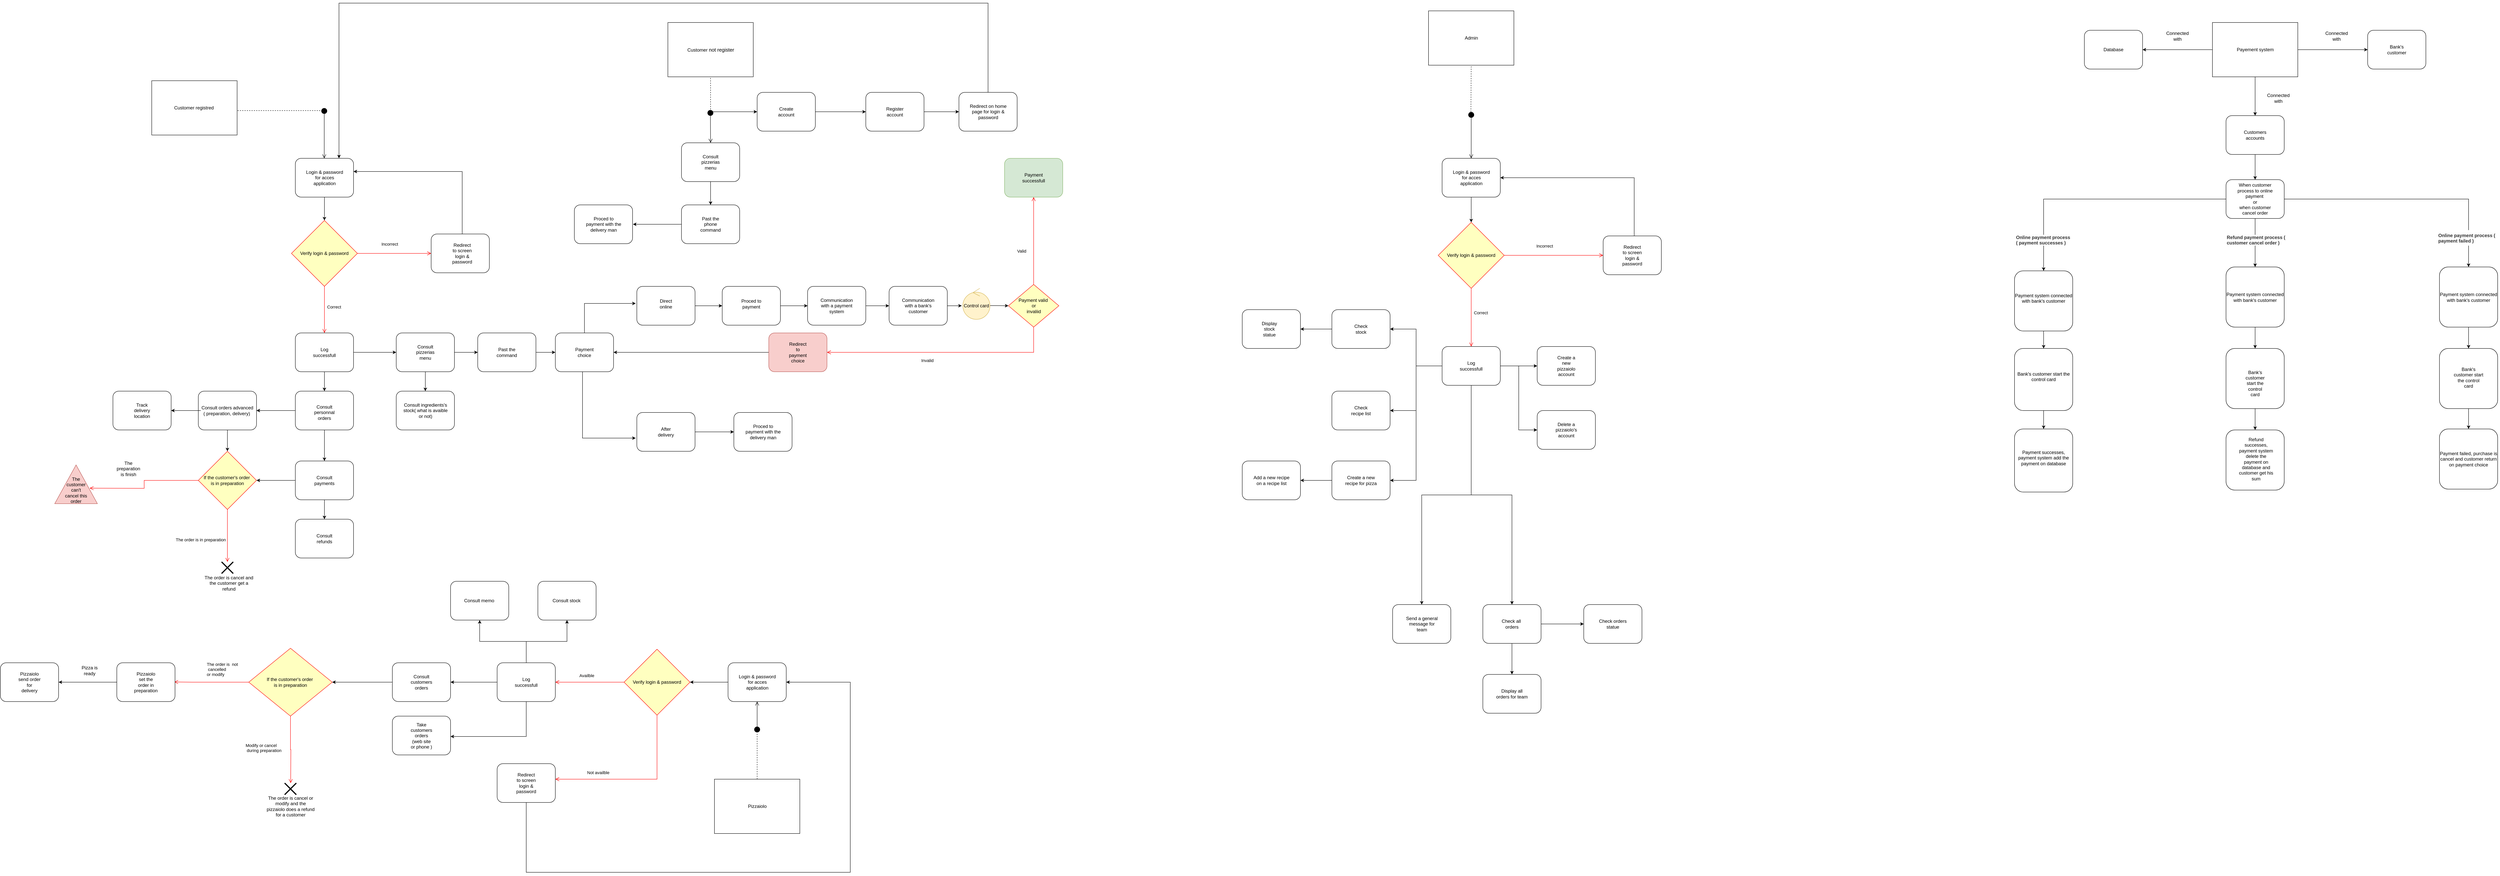 <mxfile version="20.7.2" type="device"><diagram id="XBBWTEfwRsUPZUvRARt7" name="Page-1"><mxGraphModel dx="4044" dy="1337" grid="1" gridSize="10" guides="1" tooltips="1" connect="1" arrows="1" fold="1" page="1" pageScale="1" pageWidth="827" pageHeight="1169" math="0" shadow="0"><root><mxCell id="0"/><mxCell id="1" parent="0"/><mxCell id="xZ6HBdelkNFHcc0NHqeC-1" value="Customer registred&amp;nbsp;" style="html=1;" parent="1" vertex="1"><mxGeometry x="-560" y="240" width="220" height="140" as="geometry"/></mxCell><mxCell id="xZ6HBdelkNFHcc0NHqeC-3" value="" style="html=1;verticalAlign=bottom;startArrow=circle;startFill=1;endArrow=open;startSize=6;endSize=8;rounded=0;" parent="1" edge="1"><mxGeometry width="80" relative="1" as="geometry"><mxPoint x="-115.5" y="310" as="sourcePoint"/><mxPoint x="-115.5" y="440" as="targetPoint"/></mxGeometry></mxCell><mxCell id="xZ6HBdelkNFHcc0NHqeC-4" value="" style="endArrow=none;dashed=1;html=1;rounded=0;exitX=1.005;exitY=0.55;exitDx=0;exitDy=0;exitPerimeter=0;" parent="1" source="xZ6HBdelkNFHcc0NHqeC-1" edge="1"><mxGeometry width="50" height="50" relative="1" as="geometry"><mxPoint x="390" y="820" as="sourcePoint"/><mxPoint x="-120" y="317" as="targetPoint"/></mxGeometry></mxCell><mxCell id="xZ6HBdelkNFHcc0NHqeC-10" style="edgeStyle=orthogonalEdgeStyle;rounded=0;orthogonalLoop=1;jettySize=auto;html=1;" parent="1" source="xZ6HBdelkNFHcc0NHqeC-5" edge="1"><mxGeometry relative="1" as="geometry"><mxPoint x="-115" y="600" as="targetPoint"/></mxGeometry></mxCell><mxCell id="xZ6HBdelkNFHcc0NHqeC-5" value="" style="rounded=1;whiteSpace=wrap;html=1;" parent="1" vertex="1"><mxGeometry x="-190" y="440" width="150" height="100" as="geometry"/></mxCell><mxCell id="xZ6HBdelkNFHcc0NHqeC-6" value="Login &amp;amp; password for acces application" style="text;html=1;strokeColor=none;fillColor=none;align=center;verticalAlign=middle;whiteSpace=wrap;rounded=0;" parent="1" vertex="1"><mxGeometry x="-167.5" y="475" width="105" height="30" as="geometry"/></mxCell><mxCell id="xZ6HBdelkNFHcc0NHqeC-13" value="Verify login &amp;amp; password" style="rhombus;whiteSpace=wrap;html=1;fillColor=#ffffc0;strokeColor=#ff0000;" parent="1" vertex="1"><mxGeometry x="-200" y="600" width="170" height="170" as="geometry"/></mxCell><mxCell id="xZ6HBdelkNFHcc0NHqeC-14" value="Incorrect" style="edgeStyle=orthogonalEdgeStyle;html=1;align=left;verticalAlign=bottom;endArrow=open;endSize=8;strokeColor=#ff0000;rounded=0;entryX=0;entryY=0.5;entryDx=0;entryDy=0;" parent="1" source="xZ6HBdelkNFHcc0NHqeC-13" target="xZ6HBdelkNFHcc0NHqeC-16" edge="1"><mxGeometry x="-0.368" y="15" relative="1" as="geometry"><mxPoint x="90" y="790" as="targetPoint"/><mxPoint as="offset"/></mxGeometry></mxCell><mxCell id="xZ6HBdelkNFHcc0NHqeC-15" value="Correct" style="edgeStyle=orthogonalEdgeStyle;html=1;align=left;verticalAlign=top;endArrow=open;endSize=8;strokeColor=#ff0000;rounded=0;entryX=0.5;entryY=0;entryDx=0;entryDy=0;" parent="1" source="xZ6HBdelkNFHcc0NHqeC-13" target="xZ6HBdelkNFHcc0NHqeC-17" edge="1"><mxGeometry x="-0.333" y="5" relative="1" as="geometry"><mxPoint x="-50" y="870" as="targetPoint"/><mxPoint as="offset"/></mxGeometry></mxCell><mxCell id="xZ6HBdelkNFHcc0NHqeC-18" style="edgeStyle=orthogonalEdgeStyle;rounded=0;orthogonalLoop=1;jettySize=auto;html=1;entryX=1;entryY=0.34;entryDx=0;entryDy=0;entryPerimeter=0;" parent="1" source="xZ6HBdelkNFHcc0NHqeC-16" target="xZ6HBdelkNFHcc0NHqeC-5" edge="1"><mxGeometry relative="1" as="geometry"><mxPoint x="235" y="470" as="targetPoint"/><Array as="points"><mxPoint x="240" y="474"/></Array></mxGeometry></mxCell><mxCell id="xZ6HBdelkNFHcc0NHqeC-16" value="" style="rounded=1;whiteSpace=wrap;html=1;" parent="1" vertex="1"><mxGeometry x="160" y="635" width="150" height="100" as="geometry"/></mxCell><mxCell id="xZ6HBdelkNFHcc0NHqeC-22" style="edgeStyle=orthogonalEdgeStyle;rounded=0;orthogonalLoop=1;jettySize=auto;html=1;entryX=0;entryY=0.5;entryDx=0;entryDy=0;" parent="1" source="xZ6HBdelkNFHcc0NHqeC-17" target="xZ6HBdelkNFHcc0NHqeC-21" edge="1"><mxGeometry relative="1" as="geometry"/></mxCell><mxCell id="xZ6HBdelkNFHcc0NHqeC-25" style="edgeStyle=orthogonalEdgeStyle;rounded=0;orthogonalLoop=1;jettySize=auto;html=1;entryX=0.5;entryY=0;entryDx=0;entryDy=0;" parent="1" source="xZ6HBdelkNFHcc0NHqeC-17" target="xZ6HBdelkNFHcc0NHqeC-24" edge="1"><mxGeometry relative="1" as="geometry"/></mxCell><mxCell id="xZ6HBdelkNFHcc0NHqeC-17" value="" style="rounded=1;whiteSpace=wrap;html=1;" parent="1" vertex="1"><mxGeometry x="-190" y="890" width="150" height="100" as="geometry"/></mxCell><mxCell id="xZ6HBdelkNFHcc0NHqeC-19" value="Redirect to screen login &amp;amp; password" style="text;html=1;strokeColor=none;fillColor=none;align=center;verticalAlign=middle;whiteSpace=wrap;rounded=0;" parent="1" vertex="1"><mxGeometry x="210" y="670" width="60" height="30" as="geometry"/></mxCell><mxCell id="xZ6HBdelkNFHcc0NHqeC-20" value="Log successfull" style="text;html=1;strokeColor=none;fillColor=none;align=center;verticalAlign=middle;whiteSpace=wrap;rounded=0;" parent="1" vertex="1"><mxGeometry x="-145" y="925" width="60" height="30" as="geometry"/></mxCell><mxCell id="xZ6HBdelkNFHcc0NHqeC-53" style="edgeStyle=orthogonalEdgeStyle;rounded=0;orthogonalLoop=1;jettySize=auto;html=1;entryX=0.5;entryY=0;entryDx=0;entryDy=0;" parent="1" source="xZ6HBdelkNFHcc0NHqeC-21" target="xZ6HBdelkNFHcc0NHqeC-50" edge="1"><mxGeometry relative="1" as="geometry"/></mxCell><mxCell id="xZ6HBdelkNFHcc0NHqeC-55" style="edgeStyle=orthogonalEdgeStyle;rounded=0;orthogonalLoop=1;jettySize=auto;html=1;entryX=0;entryY=0.5;entryDx=0;entryDy=0;" parent="1" source="xZ6HBdelkNFHcc0NHqeC-21" target="xZ6HBdelkNFHcc0NHqeC-54" edge="1"><mxGeometry relative="1" as="geometry"/></mxCell><mxCell id="xZ6HBdelkNFHcc0NHqeC-21" value="" style="rounded=1;whiteSpace=wrap;html=1;" parent="1" vertex="1"><mxGeometry x="70" y="890" width="150" height="100" as="geometry"/></mxCell><mxCell id="xZ6HBdelkNFHcc0NHqeC-23" value="Consult pizzerias menu" style="text;html=1;strokeColor=none;fillColor=none;align=center;verticalAlign=middle;whiteSpace=wrap;rounded=0;" parent="1" vertex="1"><mxGeometry x="115" y="925" width="60" height="30" as="geometry"/></mxCell><mxCell id="xZ6HBdelkNFHcc0NHqeC-28" style="edgeStyle=orthogonalEdgeStyle;rounded=0;orthogonalLoop=1;jettySize=auto;html=1;entryX=0.5;entryY=0;entryDx=0;entryDy=0;" parent="1" source="xZ6HBdelkNFHcc0NHqeC-24" target="xZ6HBdelkNFHcc0NHqeC-27" edge="1"><mxGeometry relative="1" as="geometry"/></mxCell><mxCell id="xZ6HBdelkNFHcc0NHqeC-31" style="edgeStyle=orthogonalEdgeStyle;rounded=0;orthogonalLoop=1;jettySize=auto;html=1;entryX=1;entryY=0.5;entryDx=0;entryDy=0;" parent="1" source="xZ6HBdelkNFHcc0NHqeC-24" target="xZ6HBdelkNFHcc0NHqeC-30" edge="1"><mxGeometry relative="1" as="geometry"/></mxCell><mxCell id="xZ6HBdelkNFHcc0NHqeC-24" value="" style="rounded=1;whiteSpace=wrap;html=1;" parent="1" vertex="1"><mxGeometry x="-190" y="1040" width="150" height="100" as="geometry"/></mxCell><mxCell id="xZ6HBdelkNFHcc0NHqeC-26" value="Consult personnal orders" style="text;html=1;strokeColor=none;fillColor=none;align=center;verticalAlign=middle;whiteSpace=wrap;rounded=0;" parent="1" vertex="1"><mxGeometry x="-145" y="1080" width="60" height="30" as="geometry"/></mxCell><mxCell id="xZ6HBdelkNFHcc0NHqeC-42" style="edgeStyle=orthogonalEdgeStyle;rounded=0;orthogonalLoop=1;jettySize=auto;html=1;" parent="1" source="xZ6HBdelkNFHcc0NHqeC-27" target="xZ6HBdelkNFHcc0NHqeC-33" edge="1"><mxGeometry relative="1" as="geometry"/></mxCell><mxCell id="xZ6HBdelkNFHcc0NHqeC-45" style="edgeStyle=orthogonalEdgeStyle;rounded=0;orthogonalLoop=1;jettySize=auto;html=1;entryX=0.5;entryY=0;entryDx=0;entryDy=0;" parent="1" source="xZ6HBdelkNFHcc0NHqeC-27" target="xZ6HBdelkNFHcc0NHqeC-44" edge="1"><mxGeometry relative="1" as="geometry"/></mxCell><mxCell id="xZ6HBdelkNFHcc0NHqeC-27" value="" style="rounded=1;whiteSpace=wrap;html=1;" parent="1" vertex="1"><mxGeometry x="-190" y="1220" width="150" height="100" as="geometry"/></mxCell><mxCell id="xZ6HBdelkNFHcc0NHqeC-29" value="Consult payments" style="text;html=1;strokeColor=none;fillColor=none;align=center;verticalAlign=middle;whiteSpace=wrap;rounded=0;" parent="1" vertex="1"><mxGeometry x="-145" y="1255" width="60" height="30" as="geometry"/></mxCell><mxCell id="xZ6HBdelkNFHcc0NHqeC-43" style="edgeStyle=orthogonalEdgeStyle;rounded=0;orthogonalLoop=1;jettySize=auto;html=1;entryX=0.5;entryY=0;entryDx=0;entryDy=0;" parent="1" source="xZ6HBdelkNFHcc0NHqeC-30" target="xZ6HBdelkNFHcc0NHqeC-33" edge="1"><mxGeometry relative="1" as="geometry"/></mxCell><mxCell id="xZ6HBdelkNFHcc0NHqeC-30" value="" style="rounded=1;whiteSpace=wrap;html=1;" parent="1" vertex="1"><mxGeometry x="-440" y="1040" width="150" height="100" as="geometry"/></mxCell><mxCell id="xZ6HBdelkNFHcc0NHqeC-49" style="edgeStyle=orthogonalEdgeStyle;rounded=0;orthogonalLoop=1;jettySize=auto;html=1;entryX=1;entryY=0.5;entryDx=0;entryDy=0;" parent="1" source="xZ6HBdelkNFHcc0NHqeC-32" target="xZ6HBdelkNFHcc0NHqeC-47" edge="1"><mxGeometry relative="1" as="geometry"/></mxCell><mxCell id="xZ6HBdelkNFHcc0NHqeC-32" value="Consult orders advanced&lt;br&gt;( preparation, delivery)&amp;nbsp;" style="text;html=1;strokeColor=none;fillColor=none;align=center;verticalAlign=middle;whiteSpace=wrap;rounded=0;" parent="1" vertex="1"><mxGeometry x="-433.75" y="1075" width="137.5" height="30" as="geometry"/></mxCell><mxCell id="xZ6HBdelkNFHcc0NHqeC-33" value="If the customer's order&amp;nbsp;&lt;br&gt;is in preparation" style="rhombus;whiteSpace=wrap;html=1;fillColor=#ffffc0;strokeColor=#ff0000;" parent="1" vertex="1"><mxGeometry x="-440" y="1195" width="150" height="150" as="geometry"/></mxCell><mxCell id="xZ6HBdelkNFHcc0NHqeC-34" value="" style="edgeStyle=orthogonalEdgeStyle;html=1;align=left;verticalAlign=bottom;endArrow=open;endSize=8;strokeColor=#ff0000;rounded=0;" parent="1" source="xZ6HBdelkNFHcc0NHqeC-33" edge="1"><mxGeometry x="-0.387" y="-34" relative="1" as="geometry"><mxPoint x="-720" y="1290" as="targetPoint"/><mxPoint as="offset"/></mxGeometry></mxCell><mxCell id="xZ6HBdelkNFHcc0NHqeC-35" value="The order is in preparation" style="edgeStyle=orthogonalEdgeStyle;html=1;align=left;verticalAlign=top;endArrow=open;endSize=8;strokeColor=#ff0000;rounded=0;" parent="1" source="xZ6HBdelkNFHcc0NHqeC-33" edge="1"><mxGeometry x="-0.037" y="-135" relative="1" as="geometry"><mxPoint x="-365" y="1480" as="targetPoint"/><mxPoint as="offset"/></mxGeometry></mxCell><mxCell id="xZ6HBdelkNFHcc0NHqeC-37" value="" style="shape=umlDestroy;whiteSpace=wrap;html=1;strokeWidth=3;" parent="1" vertex="1"><mxGeometry x="-380" y="1480" width="30" height="30" as="geometry"/></mxCell><mxCell id="xZ6HBdelkNFHcc0NHqeC-38" value="" style="triangle;whiteSpace=wrap;html=1;direction=north;fillColor=#f8cecc;strokeColor=#b85450;" parent="1" vertex="1"><mxGeometry x="-810" y="1230" width="110" height="100" as="geometry"/></mxCell><mxCell id="xZ6HBdelkNFHcc0NHqeC-39" value="The customer can't cancel this order" style="text;html=1;strokeColor=none;fillColor=none;align=center;verticalAlign=middle;whiteSpace=wrap;rounded=0;" parent="1" vertex="1"><mxGeometry x="-785" y="1280" width="60" height="30" as="geometry"/></mxCell><mxCell id="xZ6HBdelkNFHcc0NHqeC-40" value="The preparation is finish" style="text;html=1;strokeColor=none;fillColor=none;align=center;verticalAlign=middle;whiteSpace=wrap;rounded=0;" parent="1" vertex="1"><mxGeometry x="-650" y="1225" width="60" height="30" as="geometry"/></mxCell><mxCell id="xZ6HBdelkNFHcc0NHqeC-41" value="The order is cancel and the customer get a refund" style="text;html=1;strokeColor=none;fillColor=none;align=center;verticalAlign=middle;whiteSpace=wrap;rounded=0;" parent="1" vertex="1"><mxGeometry x="-426.25" y="1520" width="130" height="30" as="geometry"/></mxCell><mxCell id="xZ6HBdelkNFHcc0NHqeC-44" value="" style="rounded=1;whiteSpace=wrap;html=1;" parent="1" vertex="1"><mxGeometry x="-190" y="1370" width="150" height="100" as="geometry"/></mxCell><mxCell id="xZ6HBdelkNFHcc0NHqeC-46" value="Consult refunds" style="text;html=1;strokeColor=none;fillColor=none;align=center;verticalAlign=middle;whiteSpace=wrap;rounded=0;" parent="1" vertex="1"><mxGeometry x="-145" y="1405" width="60" height="30" as="geometry"/></mxCell><mxCell id="xZ6HBdelkNFHcc0NHqeC-47" value="" style="rounded=1;whiteSpace=wrap;html=1;" parent="1" vertex="1"><mxGeometry x="-660" y="1040" width="150" height="100" as="geometry"/></mxCell><mxCell id="xZ6HBdelkNFHcc0NHqeC-48" value="Track delivery location" style="text;html=1;strokeColor=none;fillColor=none;align=center;verticalAlign=middle;whiteSpace=wrap;rounded=0;" parent="1" vertex="1"><mxGeometry x="-615" y="1075" width="60" height="30" as="geometry"/></mxCell><mxCell id="xZ6HBdelkNFHcc0NHqeC-50" value="" style="rounded=1;whiteSpace=wrap;html=1;" parent="1" vertex="1"><mxGeometry x="70" y="1040" width="150" height="100" as="geometry"/></mxCell><mxCell id="xZ6HBdelkNFHcc0NHqeC-51" value="Consult ingredients's stock( what is avaible or not)" style="text;html=1;strokeColor=none;fillColor=none;align=center;verticalAlign=middle;whiteSpace=wrap;rounded=0;" parent="1" vertex="1"><mxGeometry x="82.5" y="1075" width="125" height="30" as="geometry"/></mxCell><mxCell id="xZ6HBdelkNFHcc0NHqeC-59" style="edgeStyle=orthogonalEdgeStyle;rounded=0;orthogonalLoop=1;jettySize=auto;html=1;entryX=0;entryY=0.5;entryDx=0;entryDy=0;" parent="1" source="xZ6HBdelkNFHcc0NHqeC-54" target="xZ6HBdelkNFHcc0NHqeC-57" edge="1"><mxGeometry relative="1" as="geometry"/></mxCell><mxCell id="xZ6HBdelkNFHcc0NHqeC-54" value="" style="rounded=1;whiteSpace=wrap;html=1;" parent="1" vertex="1"><mxGeometry x="280" y="890" width="150" height="100" as="geometry"/></mxCell><mxCell id="xZ6HBdelkNFHcc0NHqeC-56" value="Past the command" style="text;html=1;strokeColor=none;fillColor=none;align=center;verticalAlign=middle;whiteSpace=wrap;rounded=0;" parent="1" vertex="1"><mxGeometry x="325" y="925" width="60" height="30" as="geometry"/></mxCell><mxCell id="xZ6HBdelkNFHcc0NHqeC-64" style="edgeStyle=orthogonalEdgeStyle;rounded=0;orthogonalLoop=1;jettySize=auto;html=1;entryX=-0.02;entryY=0.44;entryDx=0;entryDy=0;entryPerimeter=0;" parent="1" source="xZ6HBdelkNFHcc0NHqeC-57" target="xZ6HBdelkNFHcc0NHqeC-61" edge="1"><mxGeometry relative="1" as="geometry"><Array as="points"><mxPoint x="555" y="814"/></Array></mxGeometry></mxCell><mxCell id="xZ6HBdelkNFHcc0NHqeC-65" style="edgeStyle=orthogonalEdgeStyle;rounded=0;orthogonalLoop=1;jettySize=auto;html=1;entryX=-0.02;entryY=0.66;entryDx=0;entryDy=0;entryPerimeter=0;" parent="1" source="xZ6HBdelkNFHcc0NHqeC-57" target="xZ6HBdelkNFHcc0NHqeC-60" edge="1"><mxGeometry relative="1" as="geometry"><Array as="points"><mxPoint x="550" y="1161"/></Array></mxGeometry></mxCell><mxCell id="xZ6HBdelkNFHcc0NHqeC-57" value="" style="rounded=1;whiteSpace=wrap;html=1;" parent="1" vertex="1"><mxGeometry x="480" y="890" width="150" height="100" as="geometry"/></mxCell><mxCell id="xZ6HBdelkNFHcc0NHqeC-58" value="Payment choice" style="text;html=1;strokeColor=none;fillColor=none;align=center;verticalAlign=middle;whiteSpace=wrap;rounded=0;" parent="1" vertex="1"><mxGeometry x="525" y="925" width="60" height="30" as="geometry"/></mxCell><mxCell id="xZ6HBdelkNFHcc0NHqeC-84" style="edgeStyle=orthogonalEdgeStyle;rounded=0;orthogonalLoop=1;jettySize=auto;html=1;" parent="1" source="xZ6HBdelkNFHcc0NHqeC-60" target="xZ6HBdelkNFHcc0NHqeC-83" edge="1"><mxGeometry relative="1" as="geometry"/></mxCell><mxCell id="xZ6HBdelkNFHcc0NHqeC-60" value="" style="rounded=1;whiteSpace=wrap;html=1;" parent="1" vertex="1"><mxGeometry x="690" y="1095" width="150" height="100" as="geometry"/></mxCell><mxCell id="xZ6HBdelkNFHcc0NHqeC-68" style="edgeStyle=orthogonalEdgeStyle;rounded=0;orthogonalLoop=1;jettySize=auto;html=1;entryX=0;entryY=0.5;entryDx=0;entryDy=0;" parent="1" source="xZ6HBdelkNFHcc0NHqeC-61" target="xZ6HBdelkNFHcc0NHqeC-66" edge="1"><mxGeometry relative="1" as="geometry"/></mxCell><mxCell id="xZ6HBdelkNFHcc0NHqeC-61" value="" style="rounded=1;whiteSpace=wrap;html=1;" parent="1" vertex="1"><mxGeometry x="690" y="770" width="150" height="100" as="geometry"/></mxCell><mxCell id="xZ6HBdelkNFHcc0NHqeC-62" value="After delivery" style="text;html=1;strokeColor=none;fillColor=none;align=center;verticalAlign=middle;whiteSpace=wrap;rounded=0;" parent="1" vertex="1"><mxGeometry x="735" y="1130" width="60" height="30" as="geometry"/></mxCell><mxCell id="xZ6HBdelkNFHcc0NHqeC-63" value="Direct online" style="text;html=1;strokeColor=none;fillColor=none;align=center;verticalAlign=middle;whiteSpace=wrap;rounded=0;" parent="1" vertex="1"><mxGeometry x="735" y="800" width="60" height="30" as="geometry"/></mxCell><mxCell id="xZ6HBdelkNFHcc0NHqeC-73" style="edgeStyle=orthogonalEdgeStyle;rounded=0;orthogonalLoop=1;jettySize=auto;html=1;entryX=0;entryY=0.5;entryDx=0;entryDy=0;" parent="1" source="xZ6HBdelkNFHcc0NHqeC-66" target="N6F7zlWn0v3wxpVfdp7l-48" edge="1"><mxGeometry relative="1" as="geometry"/></mxCell><mxCell id="xZ6HBdelkNFHcc0NHqeC-66" value="" style="rounded=1;whiteSpace=wrap;html=1;" parent="1" vertex="1"><mxGeometry x="910" y="770" width="150" height="100" as="geometry"/></mxCell><mxCell id="xZ6HBdelkNFHcc0NHqeC-67" value="Proced to payment" style="text;html=1;strokeColor=none;fillColor=none;align=center;verticalAlign=middle;whiteSpace=wrap;rounded=0;" parent="1" vertex="1"><mxGeometry x="955" y="800" width="60" height="30" as="geometry"/></mxCell><mxCell id="xZ6HBdelkNFHcc0NHqeC-77" style="edgeStyle=orthogonalEdgeStyle;rounded=0;orthogonalLoop=1;jettySize=auto;html=1;entryX=0;entryY=0.5;entryDx=0;entryDy=0;exitX=0.994;exitY=0.557;exitDx=0;exitDy=0;exitPerimeter=0;" parent="1" source="xZ6HBdelkNFHcc0NHqeC-72" target="xZ6HBdelkNFHcc0NHqeC-74" edge="1"><mxGeometry relative="1" as="geometry"/></mxCell><mxCell id="xZ6HBdelkNFHcc0NHqeC-72" value="Control card" style="ellipse;shape=umlControl;whiteSpace=wrap;html=1;fillColor=#fff2cc;strokeColor=#d6b656;" parent="1" vertex="1"><mxGeometry x="1530" y="775" width="70" height="80" as="geometry"/></mxCell><mxCell id="xZ6HBdelkNFHcc0NHqeC-74" value="Payment valid&amp;nbsp;&lt;br&gt;or&lt;br&gt;invaliid" style="rhombus;whiteSpace=wrap;html=1;fillColor=#ffffc0;strokeColor=#ff0000;" parent="1" vertex="1"><mxGeometry x="1647.5" y="765" width="130" height="110" as="geometry"/></mxCell><mxCell id="xZ6HBdelkNFHcc0NHqeC-75" value="Invalid" style="edgeStyle=orthogonalEdgeStyle;html=1;align=left;verticalAlign=bottom;endArrow=open;endSize=8;strokeColor=#ff0000;rounded=0;entryX=1;entryY=0.5;entryDx=0;entryDy=0;" parent="1" source="xZ6HBdelkNFHcc0NHqeC-74" target="xZ6HBdelkNFHcc0NHqeC-78" edge="1"><mxGeometry x="0.194" y="30" relative="1" as="geometry"><mxPoint x="1345" y="950" as="targetPoint"/><Array as="points"><mxPoint x="1713" y="940"/></Array><mxPoint as="offset"/></mxGeometry></mxCell><mxCell id="xZ6HBdelkNFHcc0NHqeC-76" value="Valid" style="edgeStyle=orthogonalEdgeStyle;html=1;align=left;verticalAlign=top;endArrow=open;endSize=8;strokeColor=#ff0000;rounded=0;entryX=0.5;entryY=1;entryDx=0;entryDy=0;exitX=0.5;exitY=0;exitDx=0;exitDy=0;" parent="1" source="xZ6HBdelkNFHcc0NHqeC-74" target="xZ6HBdelkNFHcc0NHqeC-81" edge="1"><mxGeometry x="-0.12" y="45" relative="1" as="geometry"><mxPoint x="1700" y="600" as="targetPoint"/><mxPoint as="offset"/><mxPoint x="1712.529" y="760.025" as="sourcePoint"/><Array as="points"/></mxGeometry></mxCell><mxCell id="xZ6HBdelkNFHcc0NHqeC-80" style="edgeStyle=orthogonalEdgeStyle;rounded=0;orthogonalLoop=1;jettySize=auto;html=1;entryX=1;entryY=0.5;entryDx=0;entryDy=0;" parent="1" source="xZ6HBdelkNFHcc0NHqeC-78" target="xZ6HBdelkNFHcc0NHqeC-57" edge="1"><mxGeometry relative="1" as="geometry"/></mxCell><mxCell id="xZ6HBdelkNFHcc0NHqeC-78" value="" style="rounded=1;whiteSpace=wrap;html=1;fillColor=#f8cecc;strokeColor=#b85450;" parent="1" vertex="1"><mxGeometry x="1030" y="890" width="150" height="100" as="geometry"/></mxCell><mxCell id="xZ6HBdelkNFHcc0NHqeC-79" value="Redirect to payment choice" style="text;html=1;strokeColor=none;fillColor=none;align=center;verticalAlign=middle;whiteSpace=wrap;rounded=0;" parent="1" vertex="1"><mxGeometry x="1075" y="925" width="60" height="30" as="geometry"/></mxCell><mxCell id="xZ6HBdelkNFHcc0NHqeC-81" value="" style="rounded=1;whiteSpace=wrap;html=1;fillColor=#d5e8d4;strokeColor=#82b366;" parent="1" vertex="1"><mxGeometry x="1637.5" y="440" width="150" height="100" as="geometry"/></mxCell><mxCell id="xZ6HBdelkNFHcc0NHqeC-82" value="Payment successfull" style="text;html=1;strokeColor=none;fillColor=none;align=center;verticalAlign=middle;whiteSpace=wrap;rounded=0;" parent="1" vertex="1"><mxGeometry x="1682" y="475" width="61" height="30" as="geometry"/></mxCell><mxCell id="xZ6HBdelkNFHcc0NHqeC-83" value="" style="rounded=1;whiteSpace=wrap;html=1;" parent="1" vertex="1"><mxGeometry x="940" y="1095" width="150" height="100" as="geometry"/></mxCell><mxCell id="xZ6HBdelkNFHcc0NHqeC-85" value="Proced to payment with the delivery man" style="text;html=1;strokeColor=none;fillColor=none;align=center;verticalAlign=middle;whiteSpace=wrap;rounded=0;" parent="1" vertex="1"><mxGeometry x="967.5" y="1130" width="95" height="30" as="geometry"/></mxCell><mxCell id="biLhlXSG3xrr6Qob8nm6-1" value="Customer&amp;nbsp;&lt;span style=&quot;font-family: inherit; text-align: left; background-color: rgb(255, 255, 255);&quot;&gt;&lt;font style=&quot;font-size: 13px;&quot;&gt;not register&lt;/font&gt;&lt;/span&gt;" style="html=1;" parent="1" vertex="1"><mxGeometry x="770" y="90" width="220" height="140" as="geometry"/></mxCell><mxCell id="biLhlXSG3xrr6Qob8nm6-2" value="" style="endArrow=none;dashed=1;html=1;rounded=0;fontSize=14;fontColor=#000000;entryX=0.5;entryY=1;entryDx=0;entryDy=0;" parent="1" target="biLhlXSG3xrr6Qob8nm6-1" edge="1"><mxGeometry width="50" height="50" relative="1" as="geometry"><mxPoint x="880" y="320" as="sourcePoint"/><mxPoint x="130" y="440" as="targetPoint"/></mxGeometry></mxCell><mxCell id="biLhlXSG3xrr6Qob8nm6-3" value="" style="html=1;verticalAlign=bottom;startArrow=circle;startFill=1;endArrow=open;startSize=6;endSize=8;rounded=0;" parent="1" edge="1"><mxGeometry width="80" relative="1" as="geometry"><mxPoint x="879.5" y="315" as="sourcePoint"/><mxPoint x="880" y="400" as="targetPoint"/></mxGeometry></mxCell><mxCell id="biLhlXSG3xrr6Qob8nm6-13" style="edgeStyle=orthogonalEdgeStyle;rounded=0;orthogonalLoop=1;jettySize=auto;html=1;fontSize=14;fontColor=#000000;" parent="1" source="biLhlXSG3xrr6Qob8nm6-4" edge="1"><mxGeometry relative="1" as="geometry"><mxPoint x="880" y="560" as="targetPoint"/></mxGeometry></mxCell><mxCell id="biLhlXSG3xrr6Qob8nm6-4" value="" style="rounded=1;whiteSpace=wrap;html=1;" parent="1" vertex="1"><mxGeometry x="805" y="400" width="150" height="100" as="geometry"/></mxCell><mxCell id="biLhlXSG3xrr6Qob8nm6-5" value="Consult pizzerias menu" style="text;html=1;strokeColor=none;fillColor=none;align=center;verticalAlign=middle;whiteSpace=wrap;rounded=0;" parent="1" vertex="1"><mxGeometry x="850" y="435" width="60" height="30" as="geometry"/></mxCell><mxCell id="biLhlXSG3xrr6Qob8nm6-7" value="" style="endArrow=classic;html=1;rounded=0;fontSize=14;fontColor=#000000;" parent="1" edge="1"><mxGeometry width="50" height="50" relative="1" as="geometry"><mxPoint x="880" y="320" as="sourcePoint"/><mxPoint x="1000" y="320" as="targetPoint"/></mxGeometry></mxCell><mxCell id="biLhlXSG3xrr6Qob8nm6-10" style="edgeStyle=orthogonalEdgeStyle;rounded=0;orthogonalLoop=1;jettySize=auto;html=1;fontSize=14;fontColor=#000000;" parent="1" source="biLhlXSG3xrr6Qob8nm6-8" edge="1"><mxGeometry relative="1" as="geometry"><mxPoint x="1280" y="320" as="targetPoint"/></mxGeometry></mxCell><mxCell id="biLhlXSG3xrr6Qob8nm6-8" value="" style="rounded=1;whiteSpace=wrap;html=1;" parent="1" vertex="1"><mxGeometry x="1000" y="270" width="150" height="100" as="geometry"/></mxCell><mxCell id="biLhlXSG3xrr6Qob8nm6-9" value="Create account" style="text;html=1;strokeColor=none;fillColor=none;align=center;verticalAlign=middle;whiteSpace=wrap;rounded=0;" parent="1" vertex="1"><mxGeometry x="1045" y="305" width="60" height="30" as="geometry"/></mxCell><mxCell id="biLhlXSG3xrr6Qob8nm6-20" style="edgeStyle=orthogonalEdgeStyle;rounded=0;orthogonalLoop=1;jettySize=auto;html=1;fontSize=14;fontColor=#000000;" parent="1" source="biLhlXSG3xrr6Qob8nm6-11" edge="1"><mxGeometry relative="1" as="geometry"><mxPoint x="1520" y="320" as="targetPoint"/></mxGeometry></mxCell><mxCell id="biLhlXSG3xrr6Qob8nm6-11" value="" style="rounded=1;whiteSpace=wrap;html=1;" parent="1" vertex="1"><mxGeometry x="1280" y="270" width="150" height="100" as="geometry"/></mxCell><mxCell id="biLhlXSG3xrr6Qob8nm6-12" value="Register account" style="text;html=1;strokeColor=none;fillColor=none;align=center;verticalAlign=middle;whiteSpace=wrap;rounded=0;" parent="1" vertex="1"><mxGeometry x="1325" y="305" width="60" height="30" as="geometry"/></mxCell><mxCell id="biLhlXSG3xrr6Qob8nm6-17" style="edgeStyle=orthogonalEdgeStyle;rounded=0;orthogonalLoop=1;jettySize=auto;html=1;fontSize=14;fontColor=#000000;" parent="1" source="biLhlXSG3xrr6Qob8nm6-14" edge="1"><mxGeometry relative="1" as="geometry"><mxPoint x="680" y="610" as="targetPoint"/></mxGeometry></mxCell><mxCell id="biLhlXSG3xrr6Qob8nm6-14" value="" style="rounded=1;whiteSpace=wrap;html=1;" parent="1" vertex="1"><mxGeometry x="805" y="560" width="150" height="100" as="geometry"/></mxCell><mxCell id="biLhlXSG3xrr6Qob8nm6-15" value="Past the phone command" style="text;html=1;strokeColor=none;fillColor=none;align=center;verticalAlign=middle;whiteSpace=wrap;rounded=0;" parent="1" vertex="1"><mxGeometry x="850" y="595" width="60" height="30" as="geometry"/></mxCell><mxCell id="biLhlXSG3xrr6Qob8nm6-18" value="" style="rounded=1;whiteSpace=wrap;html=1;" parent="1" vertex="1"><mxGeometry x="529" y="560" width="150" height="100" as="geometry"/></mxCell><mxCell id="biLhlXSG3xrr6Qob8nm6-19" value="Proced to payment with the delivery man" style="text;html=1;strokeColor=none;fillColor=none;align=center;verticalAlign=middle;whiteSpace=wrap;rounded=0;" parent="1" vertex="1"><mxGeometry x="556.5" y="595" width="95" height="30" as="geometry"/></mxCell><mxCell id="8m9CHvKCWLG6aiJ92iXl-1" style="edgeStyle=orthogonalEdgeStyle;rounded=0;orthogonalLoop=1;jettySize=auto;html=1;entryX=0.75;entryY=0;entryDx=0;entryDy=0;" parent="1" source="biLhlXSG3xrr6Qob8nm6-21" target="xZ6HBdelkNFHcc0NHqeC-5" edge="1"><mxGeometry relative="1" as="geometry"><Array as="points"><mxPoint x="1595" y="40"/><mxPoint x="-77" y="40"/></Array></mxGeometry></mxCell><mxCell id="biLhlXSG3xrr6Qob8nm6-21" value="" style="rounded=1;whiteSpace=wrap;html=1;" parent="1" vertex="1"><mxGeometry x="1520" y="270" width="150" height="100" as="geometry"/></mxCell><mxCell id="biLhlXSG3xrr6Qob8nm6-22" value="Redirect on home page for login &amp;amp; password" style="text;html=1;strokeColor=none;fillColor=none;align=center;verticalAlign=middle;whiteSpace=wrap;rounded=0;" parent="1" vertex="1"><mxGeometry x="1542.5" y="305" width="105" height="30" as="geometry"/></mxCell><mxCell id="biLhlXSG3xrr6Qob8nm6-24" value="Pizzaiolo" style="html=1;" parent="1" vertex="1"><mxGeometry x="890" y="2040" width="220" height="140" as="geometry"/></mxCell><mxCell id="biLhlXSG3xrr6Qob8nm6-25" value="" style="endArrow=none;dashed=1;html=1;rounded=0;fontSize=14;fontColor=#000000;exitX=0.5;exitY=0;exitDx=0;exitDy=0;" parent="1" source="biLhlXSG3xrr6Qob8nm6-24" edge="1"><mxGeometry width="50" height="50" relative="1" as="geometry"><mxPoint x="350" y="1490" as="sourcePoint"/><mxPoint x="1000" y="1920" as="targetPoint"/></mxGeometry></mxCell><mxCell id="biLhlXSG3xrr6Qob8nm6-26" value="" style="html=1;verticalAlign=bottom;startArrow=circle;startFill=1;endArrow=open;startSize=6;endSize=8;rounded=0;" parent="1" edge="1"><mxGeometry width="80" relative="1" as="geometry"><mxPoint x="1000" y="1920" as="sourcePoint"/><mxPoint x="1000" y="1840" as="targetPoint"/></mxGeometry></mxCell><mxCell id="biLhlXSG3xrr6Qob8nm6-30" style="edgeStyle=orthogonalEdgeStyle;rounded=0;orthogonalLoop=1;jettySize=auto;html=1;entryX=1;entryY=0.5;entryDx=0;entryDy=0;fontSize=14;fontColor=#000000;" parent="1" source="biLhlXSG3xrr6Qob8nm6-27" target="biLhlXSG3xrr6Qob8nm6-29" edge="1"><mxGeometry relative="1" as="geometry"/></mxCell><mxCell id="biLhlXSG3xrr6Qob8nm6-27" value="" style="rounded=1;whiteSpace=wrap;html=1;" parent="1" vertex="1"><mxGeometry x="925" y="1740" width="150" height="100" as="geometry"/></mxCell><mxCell id="biLhlXSG3xrr6Qob8nm6-28" value="Login &amp;amp; password for acces application" style="text;html=1;strokeColor=none;fillColor=none;align=center;verticalAlign=middle;whiteSpace=wrap;rounded=0;" parent="1" vertex="1"><mxGeometry x="947.5" y="1775" width="105" height="30" as="geometry"/></mxCell><mxCell id="biLhlXSG3xrr6Qob8nm6-29" value="Verify login &amp;amp; password" style="rhombus;whiteSpace=wrap;html=1;fillColor=#ffffc0;strokeColor=#ff0000;" parent="1" vertex="1"><mxGeometry x="657" y="1705" width="170" height="170" as="geometry"/></mxCell><mxCell id="biLhlXSG3xrr6Qob8nm6-31" value="Availble" style="edgeStyle=orthogonalEdgeStyle;html=1;align=left;verticalAlign=top;endArrow=open;endSize=8;strokeColor=#ff0000;rounded=0;exitX=0;exitY=0.5;exitDx=0;exitDy=0;" parent="1" source="biLhlXSG3xrr6Qob8nm6-29" edge="1"><mxGeometry x="0.322" y="-30" relative="1" as="geometry"><mxPoint x="480" y="1790" as="targetPoint"/><mxPoint as="offset"/><mxPoint x="554.5" y="1790" as="sourcePoint"/></mxGeometry></mxCell><mxCell id="biLhlXSG3xrr6Qob8nm6-32" value="Not availble" style="edgeStyle=orthogonalEdgeStyle;html=1;align=left;verticalAlign=top;endArrow=open;endSize=8;strokeColor=#ff0000;rounded=0;exitX=0.5;exitY=1;exitDx=0;exitDy=0;" parent="1" source="biLhlXSG3xrr6Qob8nm6-29" edge="1"><mxGeometry x="0.625" y="-30" relative="1" as="geometry"><mxPoint x="480" y="2040" as="targetPoint"/><mxPoint as="offset"/><mxPoint x="735" y="1940" as="sourcePoint"/><Array as="points"><mxPoint x="742" y="2040"/></Array></mxGeometry></mxCell><mxCell id="biLhlXSG3xrr6Qob8nm6-37" style="edgeStyle=orthogonalEdgeStyle;rounded=0;orthogonalLoop=1;jettySize=auto;html=1;entryX=1;entryY=0.5;entryDx=0;entryDy=0;fontSize=14;fontColor=#000000;" parent="1" source="biLhlXSG3xrr6Qob8nm6-33" target="biLhlXSG3xrr6Qob8nm6-27" edge="1"><mxGeometry relative="1" as="geometry"><Array as="points"><mxPoint x="405" y="2280"/><mxPoint x="1240" y="2280"/><mxPoint x="1240" y="1790"/></Array></mxGeometry></mxCell><mxCell id="biLhlXSG3xrr6Qob8nm6-33" value="" style="rounded=1;whiteSpace=wrap;html=1;" parent="1" vertex="1"><mxGeometry x="330" y="2000" width="150" height="100" as="geometry"/></mxCell><mxCell id="biLhlXSG3xrr6Qob8nm6-34" value="Redirect to screen login &amp;amp; password" style="text;html=1;strokeColor=none;fillColor=none;align=center;verticalAlign=middle;whiteSpace=wrap;rounded=0;" parent="1" vertex="1"><mxGeometry x="375" y="2035" width="60" height="30" as="geometry"/></mxCell><mxCell id="biLhlXSG3xrr6Qob8nm6-39" style="edgeStyle=orthogonalEdgeStyle;rounded=0;orthogonalLoop=1;jettySize=auto;html=1;entryX=1;entryY=0.5;entryDx=0;entryDy=0;fontSize=14;fontColor=#000000;" parent="1" source="biLhlXSG3xrr6Qob8nm6-35" target="biLhlXSG3xrr6Qob8nm6-38" edge="1"><mxGeometry relative="1" as="geometry"/></mxCell><mxCell id="biLhlXSG3xrr6Qob8nm6-42" style="edgeStyle=orthogonalEdgeStyle;rounded=0;orthogonalLoop=1;jettySize=auto;html=1;fontSize=14;fontColor=#000000;" parent="1" source="biLhlXSG3xrr6Qob8nm6-35" target="biLhlXSG3xrr6Qob8nm6-41" edge="1"><mxGeometry relative="1" as="geometry"/></mxCell><mxCell id="biLhlXSG3xrr6Qob8nm6-55" style="edgeStyle=orthogonalEdgeStyle;rounded=0;orthogonalLoop=1;jettySize=auto;html=1;fontSize=14;fontColor=#000000;exitX=0.5;exitY=1;exitDx=0;exitDy=0;" parent="1" source="biLhlXSG3xrr6Qob8nm6-35" edge="1"><mxGeometry relative="1" as="geometry"><mxPoint x="210" y="1930" as="targetPoint"/><Array as="points"><mxPoint x="405" y="1930"/></Array></mxGeometry></mxCell><mxCell id="8m9CHvKCWLG6aiJ92iXl-4" style="edgeStyle=orthogonalEdgeStyle;rounded=0;orthogonalLoop=1;jettySize=auto;html=1;entryX=0.5;entryY=1;entryDx=0;entryDy=0;" parent="1" source="biLhlXSG3xrr6Qob8nm6-35" target="8m9CHvKCWLG6aiJ92iXl-2" edge="1"><mxGeometry relative="1" as="geometry"/></mxCell><mxCell id="biLhlXSG3xrr6Qob8nm6-35" value="" style="rounded=1;whiteSpace=wrap;html=1;" parent="1" vertex="1"><mxGeometry x="330" y="1740" width="150" height="100" as="geometry"/></mxCell><mxCell id="biLhlXSG3xrr6Qob8nm6-36" value="Log successfull" style="text;html=1;strokeColor=none;fillColor=none;align=center;verticalAlign=middle;whiteSpace=wrap;rounded=0;" parent="1" vertex="1"><mxGeometry x="375" y="1775" width="60" height="30" as="geometry"/></mxCell><mxCell id="biLhlXSG3xrr6Qob8nm6-45" style="edgeStyle=orthogonalEdgeStyle;rounded=0;orthogonalLoop=1;jettySize=auto;html=1;entryX=1;entryY=0.5;entryDx=0;entryDy=0;fontSize=14;fontColor=#000000;" parent="1" source="biLhlXSG3xrr6Qob8nm6-38" target="biLhlXSG3xrr6Qob8nm6-44" edge="1"><mxGeometry relative="1" as="geometry"/></mxCell><mxCell id="biLhlXSG3xrr6Qob8nm6-38" value="" style="rounded=1;whiteSpace=wrap;html=1;" parent="1" vertex="1"><mxGeometry x="60" y="1740" width="150" height="100" as="geometry"/></mxCell><mxCell id="biLhlXSG3xrr6Qob8nm6-40" value="Consult customers orders" style="text;html=1;strokeColor=none;fillColor=none;align=center;verticalAlign=middle;whiteSpace=wrap;rounded=0;" parent="1" vertex="1"><mxGeometry x="105" y="1775" width="60" height="30" as="geometry"/></mxCell><mxCell id="biLhlXSG3xrr6Qob8nm6-41" value="" style="rounded=1;whiteSpace=wrap;html=1;" parent="1" vertex="1"><mxGeometry x="210" y="1530" width="150" height="100" as="geometry"/></mxCell><mxCell id="biLhlXSG3xrr6Qob8nm6-43" value="Consult memo&amp;nbsp;" style="text;html=1;strokeColor=none;fillColor=none;align=center;verticalAlign=middle;whiteSpace=wrap;rounded=0;" parent="1" vertex="1"><mxGeometry x="242.5" y="1565" width="85" height="30" as="geometry"/></mxCell><mxCell id="biLhlXSG3xrr6Qob8nm6-44" value="If the customer's order&amp;nbsp;&lt;br&gt;is in preparation" style="rhombus;whiteSpace=wrap;html=1;fillColor=#ffffc0;strokeColor=#ff0000;" parent="1" vertex="1"><mxGeometry x="-310" y="1702.5" width="215" height="175" as="geometry"/></mxCell><mxCell id="biLhlXSG3xrr6Qob8nm6-47" value="The order is&amp;nbsp; not&lt;br&gt;&amp;nbsp;cancelled&amp;nbsp;&lt;br&gt;or modify" style="edgeStyle=orthogonalEdgeStyle;html=1;align=left;verticalAlign=top;endArrow=open;endSize=8;strokeColor=#ff0000;rounded=0;exitX=0.5;exitY=1;exitDx=0;exitDy=0;" parent="1" source="biLhlXSG3xrr6Qob8nm6-44" edge="1"><mxGeometry x="-1" y="-263" relative="1" as="geometry"><mxPoint x="-202" y="2050" as="targetPoint"/><mxPoint x="45" y="-147" as="offset"/><mxPoint x="-200" y="1900" as="sourcePoint"/></mxGeometry></mxCell><mxCell id="biLhlXSG3xrr6Qob8nm6-49" value="Modify or cancel&lt;br&gt;&amp;nbsp;during preparation" style="edgeStyle=orthogonalEdgeStyle;html=1;align=left;verticalAlign=top;endArrow=open;endSize=8;strokeColor=#ff0000;rounded=0;exitX=0;exitY=0.5;exitDx=0;exitDy=0;" parent="1" source="biLhlXSG3xrr6Qob8nm6-44" edge="1"><mxGeometry x="-0.896" y="150" relative="1" as="geometry"><mxPoint x="-502" y="1789.5" as="targetPoint"/><mxPoint as="offset"/><mxPoint x="-325" y="1789.5" as="sourcePoint"/><Array as="points"><mxPoint x="-455" y="1790"/></Array></mxGeometry></mxCell><mxCell id="biLhlXSG3xrr6Qob8nm6-50" value="" style="shape=umlDestroy;whiteSpace=wrap;html=1;strokeWidth=3;" parent="1" vertex="1"><mxGeometry x="-217.5" y="2050" width="30" height="30" as="geometry"/></mxCell><mxCell id="biLhlXSG3xrr6Qob8nm6-51" value="The order is cancel or modify and the pizzaiolo does a refund for a customer" style="text;html=1;strokeColor=none;fillColor=none;align=center;verticalAlign=middle;whiteSpace=wrap;rounded=0;" parent="1" vertex="1"><mxGeometry x="-267.5" y="2095" width="130" height="30" as="geometry"/></mxCell><mxCell id="biLhlXSG3xrr6Qob8nm6-60" style="edgeStyle=orthogonalEdgeStyle;rounded=0;orthogonalLoop=1;jettySize=auto;html=1;entryX=1;entryY=0.5;entryDx=0;entryDy=0;fontSize=14;fontColor=#000000;" parent="1" source="biLhlXSG3xrr6Qob8nm6-52" target="biLhlXSG3xrr6Qob8nm6-59" edge="1"><mxGeometry relative="1" as="geometry"/></mxCell><mxCell id="biLhlXSG3xrr6Qob8nm6-52" value="" style="rounded=1;whiteSpace=wrap;html=1;" parent="1" vertex="1"><mxGeometry x="-650" y="1740" width="150" height="100" as="geometry"/></mxCell><mxCell id="biLhlXSG3xrr6Qob8nm6-53" value="Pizzaiolo set the order in preparation" style="text;html=1;strokeColor=none;fillColor=none;align=center;verticalAlign=middle;whiteSpace=wrap;rounded=0;" parent="1" vertex="1"><mxGeometry x="-605" y="1775" width="60" height="30" as="geometry"/></mxCell><mxCell id="biLhlXSG3xrr6Qob8nm6-56" value="" style="rounded=1;whiteSpace=wrap;html=1;" parent="1" vertex="1"><mxGeometry x="60" y="1877.5" width="150" height="100" as="geometry"/></mxCell><mxCell id="biLhlXSG3xrr6Qob8nm6-57" value="Take customers orders (web site or phone )" style="text;html=1;strokeColor=none;fillColor=none;align=center;verticalAlign=middle;whiteSpace=wrap;rounded=0;" parent="1" vertex="1"><mxGeometry x="105" y="1912.5" width="60" height="30" as="geometry"/></mxCell><mxCell id="biLhlXSG3xrr6Qob8nm6-59" value="" style="rounded=1;whiteSpace=wrap;html=1;" parent="1" vertex="1"><mxGeometry x="-950" y="1740" width="150" height="100" as="geometry"/></mxCell><mxCell id="biLhlXSG3xrr6Qob8nm6-63" value="Pizzaiolo send order for delivery" style="text;html=1;strokeColor=none;fillColor=none;align=center;verticalAlign=middle;whiteSpace=wrap;rounded=0;" parent="1" vertex="1"><mxGeometry x="-905" y="1775" width="60" height="30" as="geometry"/></mxCell><mxCell id="8m9CHvKCWLG6aiJ92iXl-2" value="" style="rounded=1;whiteSpace=wrap;html=1;" parent="1" vertex="1"><mxGeometry x="435" y="1530" width="150" height="100" as="geometry"/></mxCell><mxCell id="8m9CHvKCWLG6aiJ92iXl-3" value="Consult stock&amp;nbsp;" style="text;html=1;strokeColor=none;fillColor=none;align=center;verticalAlign=middle;whiteSpace=wrap;rounded=0;" parent="1" vertex="1"><mxGeometry x="467.5" y="1565" width="85" height="30" as="geometry"/></mxCell><mxCell id="8m9CHvKCWLG6aiJ92iXl-5" value="Pizza is ready" style="text;html=1;strokeColor=none;fillColor=none;align=center;verticalAlign=middle;whiteSpace=wrap;rounded=0;" parent="1" vertex="1"><mxGeometry x="-750" y="1745" width="60" height="30" as="geometry"/></mxCell><mxCell id="N6F7zlWn0v3wxpVfdp7l-1" value="Admin&lt;br&gt;" style="html=1;" parent="1" vertex="1"><mxGeometry x="2730" y="60" width="220" height="140" as="geometry"/></mxCell><mxCell id="N6F7zlWn0v3wxpVfdp7l-2" value="" style="endArrow=none;dashed=1;html=1;rounded=0;fontSize=14;fontColor=#000000;entryX=0.5;entryY=1;entryDx=0;entryDy=0;" parent="1" target="N6F7zlWn0v3wxpVfdp7l-1" edge="1"><mxGeometry width="50" height="50" relative="1" as="geometry"><mxPoint x="2839.23" y="320.0" as="sourcePoint"/><mxPoint x="2839.23" y="230" as="targetPoint"/></mxGeometry></mxCell><mxCell id="N6F7zlWn0v3wxpVfdp7l-3" value="" style="html=1;verticalAlign=bottom;startArrow=circle;startFill=1;endArrow=open;startSize=6;endSize=8;rounded=0;entryX=0.5;entryY=0;entryDx=0;entryDy=0;" parent="1" target="N6F7zlWn0v3wxpVfdp7l-5" edge="1"><mxGeometry width="80" relative="1" as="geometry"><mxPoint x="2840.0" y="320.0" as="sourcePoint"/><mxPoint x="2839.73" y="420" as="targetPoint"/></mxGeometry></mxCell><mxCell id="N6F7zlWn0v3wxpVfdp7l-4" style="edgeStyle=orthogonalEdgeStyle;rounded=0;orthogonalLoop=1;jettySize=auto;html=1;entryX=0.5;entryY=0;entryDx=0;entryDy=0;" parent="1" source="N6F7zlWn0v3wxpVfdp7l-5" target="N6F7zlWn0v3wxpVfdp7l-7" edge="1"><mxGeometry relative="1" as="geometry"/></mxCell><mxCell id="N6F7zlWn0v3wxpVfdp7l-5" value="" style="rounded=1;whiteSpace=wrap;html=1;" parent="1" vertex="1"><mxGeometry x="2765" y="440" width="150" height="100" as="geometry"/></mxCell><mxCell id="N6F7zlWn0v3wxpVfdp7l-6" value="Login &amp;amp; password for acces application" style="text;html=1;strokeColor=none;fillColor=none;align=center;verticalAlign=middle;whiteSpace=wrap;rounded=0;" parent="1" vertex="1"><mxGeometry x="2787.5" y="475" width="105" height="30" as="geometry"/></mxCell><mxCell id="N6F7zlWn0v3wxpVfdp7l-7" value="Verify login &amp;amp; password" style="rhombus;whiteSpace=wrap;html=1;fillColor=#ffffc0;strokeColor=#ff0000;" parent="1" vertex="1"><mxGeometry x="2755" y="605" width="170" height="170" as="geometry"/></mxCell><mxCell id="N6F7zlWn0v3wxpVfdp7l-8" value="Correct" style="edgeStyle=orthogonalEdgeStyle;html=1;align=left;verticalAlign=top;endArrow=open;endSize=8;strokeColor=#ff0000;rounded=0;entryX=0.5;entryY=0;entryDx=0;entryDy=0;exitX=0.5;exitY=1;exitDx=0;exitDy=0;" parent="1" source="N6F7zlWn0v3wxpVfdp7l-7" target="N6F7zlWn0v3wxpVfdp7l-20" edge="1"><mxGeometry x="-0.333" y="5" relative="1" as="geometry"><mxPoint x="2839.23" y="910" as="targetPoint"/><mxPoint as="offset"/><mxPoint x="2839.23" y="790" as="sourcePoint"/></mxGeometry></mxCell><mxCell id="N6F7zlWn0v3wxpVfdp7l-9" value="Incorrect" style="edgeStyle=orthogonalEdgeStyle;html=1;align=left;verticalAlign=bottom;endArrow=open;endSize=8;strokeColor=#ff0000;rounded=0;entryX=0;entryY=0.5;entryDx=0;entryDy=0;exitX=1;exitY=0.5;exitDx=0;exitDy=0;" parent="1" source="N6F7zlWn0v3wxpVfdp7l-7" target="N6F7zlWn0v3wxpVfdp7l-11" edge="1"><mxGeometry x="-0.368" y="15" relative="1" as="geometry"><mxPoint x="3140" y="689.23" as="targetPoint"/><mxPoint as="offset"/><mxPoint x="2950" y="689.23" as="sourcePoint"/></mxGeometry></mxCell><mxCell id="N6F7zlWn0v3wxpVfdp7l-10" style="edgeStyle=orthogonalEdgeStyle;rounded=0;orthogonalLoop=1;jettySize=auto;html=1;entryX=1;entryY=0.5;entryDx=0;entryDy=0;" parent="1" source="N6F7zlWn0v3wxpVfdp7l-11" target="N6F7zlWn0v3wxpVfdp7l-5" edge="1"><mxGeometry relative="1" as="geometry"><Array as="points"><mxPoint x="3260" y="490"/></Array></mxGeometry></mxCell><mxCell id="N6F7zlWn0v3wxpVfdp7l-11" value="" style="rounded=1;whiteSpace=wrap;html=1;" parent="1" vertex="1"><mxGeometry x="3180" y="640" width="150" height="100" as="geometry"/></mxCell><mxCell id="N6F7zlWn0v3wxpVfdp7l-12" value="Redirect to screen login &amp;amp; password" style="text;html=1;strokeColor=none;fillColor=none;align=center;verticalAlign=middle;whiteSpace=wrap;rounded=0;" parent="1" vertex="1"><mxGeometry x="3225" y="675" width="60" height="30" as="geometry"/></mxCell><mxCell id="N6F7zlWn0v3wxpVfdp7l-13" style="edgeStyle=orthogonalEdgeStyle;rounded=0;orthogonalLoop=1;jettySize=auto;html=1;entryX=0;entryY=0.5;entryDx=0;entryDy=0;" parent="1" source="N6F7zlWn0v3wxpVfdp7l-20" target="N6F7zlWn0v3wxpVfdp7l-22" edge="1"><mxGeometry relative="1" as="geometry"/></mxCell><mxCell id="N6F7zlWn0v3wxpVfdp7l-14" style="edgeStyle=orthogonalEdgeStyle;rounded=0;orthogonalLoop=1;jettySize=auto;html=1;entryX=1;entryY=0.5;entryDx=0;entryDy=0;" parent="1" source="N6F7zlWn0v3wxpVfdp7l-20" target="N6F7zlWn0v3wxpVfdp7l-25" edge="1"><mxGeometry relative="1" as="geometry"/></mxCell><mxCell id="N6F7zlWn0v3wxpVfdp7l-15" style="edgeStyle=orthogonalEdgeStyle;rounded=0;orthogonalLoop=1;jettySize=auto;html=1;entryX=1;entryY=0.5;entryDx=0;entryDy=0;" parent="1" source="N6F7zlWn0v3wxpVfdp7l-20" target="N6F7zlWn0v3wxpVfdp7l-27" edge="1"><mxGeometry relative="1" as="geometry"/></mxCell><mxCell id="N6F7zlWn0v3wxpVfdp7l-16" style="edgeStyle=orthogonalEdgeStyle;rounded=0;orthogonalLoop=1;jettySize=auto;html=1;entryX=1;entryY=0.5;entryDx=0;entryDy=0;" parent="1" source="N6F7zlWn0v3wxpVfdp7l-20" target="N6F7zlWn0v3wxpVfdp7l-30" edge="1"><mxGeometry relative="1" as="geometry"/></mxCell><mxCell id="N6F7zlWn0v3wxpVfdp7l-17" style="edgeStyle=orthogonalEdgeStyle;rounded=0;orthogonalLoop=1;jettySize=auto;html=1;entryX=0;entryY=0.5;entryDx=0;entryDy=0;" parent="1" source="N6F7zlWn0v3wxpVfdp7l-20" target="N6F7zlWn0v3wxpVfdp7l-34" edge="1"><mxGeometry relative="1" as="geometry"/></mxCell><mxCell id="N6F7zlWn0v3wxpVfdp7l-18" style="edgeStyle=orthogonalEdgeStyle;rounded=0;orthogonalLoop=1;jettySize=auto;html=1;entryX=0.5;entryY=0;entryDx=0;entryDy=0;" parent="1" source="N6F7zlWn0v3wxpVfdp7l-20" target="N6F7zlWn0v3wxpVfdp7l-36" edge="1"><mxGeometry relative="1" as="geometry"><mxPoint x="2850" y="1410" as="targetPoint"/></mxGeometry></mxCell><mxCell id="N6F7zlWn0v3wxpVfdp7l-19" style="edgeStyle=orthogonalEdgeStyle;rounded=0;orthogonalLoop=1;jettySize=auto;html=1;entryX=0.5;entryY=0;entryDx=0;entryDy=0;" parent="1" source="N6F7zlWn0v3wxpVfdp7l-20" target="N6F7zlWn0v3wxpVfdp7l-42" edge="1"><mxGeometry relative="1" as="geometry"/></mxCell><mxCell id="N6F7zlWn0v3wxpVfdp7l-20" value="" style="rounded=1;whiteSpace=wrap;html=1;" parent="1" vertex="1"><mxGeometry x="2765" y="925" width="150" height="100" as="geometry"/></mxCell><mxCell id="N6F7zlWn0v3wxpVfdp7l-21" value="Log successfull" style="text;html=1;strokeColor=none;fillColor=none;align=center;verticalAlign=middle;whiteSpace=wrap;rounded=0;" parent="1" vertex="1"><mxGeometry x="2810" y="960" width="60" height="30" as="geometry"/></mxCell><mxCell id="N6F7zlWn0v3wxpVfdp7l-22" value="" style="rounded=1;whiteSpace=wrap;html=1;" parent="1" vertex="1"><mxGeometry x="3010" y="925" width="150" height="100" as="geometry"/></mxCell><mxCell id="N6F7zlWn0v3wxpVfdp7l-23" value="Create a new pizzaiolo account" style="text;html=1;strokeColor=none;fillColor=none;align=center;verticalAlign=middle;whiteSpace=wrap;rounded=0;" parent="1" vertex="1"><mxGeometry x="3055" y="960" width="60" height="30" as="geometry"/></mxCell><mxCell id="N6F7zlWn0v3wxpVfdp7l-24" style="edgeStyle=orthogonalEdgeStyle;rounded=0;orthogonalLoop=1;jettySize=auto;html=1;entryX=1;entryY=0.5;entryDx=0;entryDy=0;" parent="1" source="N6F7zlWn0v3wxpVfdp7l-25" target="N6F7zlWn0v3wxpVfdp7l-38" edge="1"><mxGeometry relative="1" as="geometry"/></mxCell><mxCell id="N6F7zlWn0v3wxpVfdp7l-25" value="" style="rounded=1;whiteSpace=wrap;html=1;" parent="1" vertex="1"><mxGeometry x="2481" y="830" width="150" height="100" as="geometry"/></mxCell><mxCell id="N6F7zlWn0v3wxpVfdp7l-26" value="Check stock" style="text;html=1;strokeColor=none;fillColor=none;align=center;verticalAlign=middle;whiteSpace=wrap;rounded=0;" parent="1" vertex="1"><mxGeometry x="2526" y="865" width="60" height="30" as="geometry"/></mxCell><mxCell id="N6F7zlWn0v3wxpVfdp7l-27" value="" style="rounded=1;whiteSpace=wrap;html=1;" parent="1" vertex="1"><mxGeometry x="2481" y="1040" width="150" height="100" as="geometry"/></mxCell><mxCell id="N6F7zlWn0v3wxpVfdp7l-28" value="Check recipe list" style="text;html=1;strokeColor=none;fillColor=none;align=center;verticalAlign=middle;whiteSpace=wrap;rounded=0;" parent="1" vertex="1"><mxGeometry x="2526" y="1075" width="60" height="30" as="geometry"/></mxCell><mxCell id="N6F7zlWn0v3wxpVfdp7l-29" style="edgeStyle=orthogonalEdgeStyle;rounded=0;orthogonalLoop=1;jettySize=auto;html=1;entryX=1;entryY=0.5;entryDx=0;entryDy=0;" parent="1" source="N6F7zlWn0v3wxpVfdp7l-30" target="N6F7zlWn0v3wxpVfdp7l-32" edge="1"><mxGeometry relative="1" as="geometry"/></mxCell><mxCell id="N6F7zlWn0v3wxpVfdp7l-30" value="" style="rounded=1;whiteSpace=wrap;html=1;" parent="1" vertex="1"><mxGeometry x="2481" y="1220" width="150" height="100" as="geometry"/></mxCell><mxCell id="N6F7zlWn0v3wxpVfdp7l-31" value="Create a new recipe for pizza" style="text;html=1;strokeColor=none;fillColor=none;align=center;verticalAlign=middle;whiteSpace=wrap;rounded=0;" parent="1" vertex="1"><mxGeometry x="2514" y="1255" width="84" height="30" as="geometry"/></mxCell><mxCell id="N6F7zlWn0v3wxpVfdp7l-32" value="" style="rounded=1;whiteSpace=wrap;html=1;" parent="1" vertex="1"><mxGeometry x="2250" y="1220" width="150" height="100" as="geometry"/></mxCell><mxCell id="N6F7zlWn0v3wxpVfdp7l-33" value="Add a new recipe on a recipe list" style="text;html=1;strokeColor=none;fillColor=none;align=center;verticalAlign=middle;whiteSpace=wrap;rounded=0;" parent="1" vertex="1"><mxGeometry x="2276.5" y="1255" width="97" height="30" as="geometry"/></mxCell><mxCell id="N6F7zlWn0v3wxpVfdp7l-34" value="" style="rounded=1;whiteSpace=wrap;html=1;" parent="1" vertex="1"><mxGeometry x="3010" y="1090" width="150" height="100" as="geometry"/></mxCell><mxCell id="N6F7zlWn0v3wxpVfdp7l-35" value="Delete a pizzaiolo's account" style="text;html=1;strokeColor=none;fillColor=none;align=center;verticalAlign=middle;whiteSpace=wrap;rounded=0;" parent="1" vertex="1"><mxGeometry x="3055" y="1125" width="60" height="30" as="geometry"/></mxCell><mxCell id="N6F7zlWn0v3wxpVfdp7l-36" value="" style="rounded=1;whiteSpace=wrap;html=1;" parent="1" vertex="1"><mxGeometry x="2637.5" y="1590" width="150" height="100" as="geometry"/></mxCell><mxCell id="N6F7zlWn0v3wxpVfdp7l-37" value="Send a general message for team" style="text;html=1;strokeColor=none;fillColor=none;align=center;verticalAlign=middle;whiteSpace=wrap;rounded=0;" parent="1" vertex="1"><mxGeometry x="2667.5" y="1625" width="90" height="30" as="geometry"/></mxCell><mxCell id="N6F7zlWn0v3wxpVfdp7l-38" value="" style="rounded=1;whiteSpace=wrap;html=1;" parent="1" vertex="1"><mxGeometry x="2250" y="830" width="150" height="100" as="geometry"/></mxCell><mxCell id="N6F7zlWn0v3wxpVfdp7l-39" value="Display stock statue" style="text;html=1;strokeColor=none;fillColor=none;align=center;verticalAlign=middle;whiteSpace=wrap;rounded=0;" parent="1" vertex="1"><mxGeometry x="2290" y="865" width="60" height="30" as="geometry"/></mxCell><mxCell id="N6F7zlWn0v3wxpVfdp7l-40" style="edgeStyle=orthogonalEdgeStyle;rounded=0;orthogonalLoop=1;jettySize=auto;html=1;entryX=0;entryY=0.5;entryDx=0;entryDy=0;" parent="1" source="N6F7zlWn0v3wxpVfdp7l-42" target="N6F7zlWn0v3wxpVfdp7l-44" edge="1"><mxGeometry relative="1" as="geometry"/></mxCell><mxCell id="N6F7zlWn0v3wxpVfdp7l-41" style="edgeStyle=orthogonalEdgeStyle;rounded=0;orthogonalLoop=1;jettySize=auto;html=1;entryX=0.5;entryY=0;entryDx=0;entryDy=0;" parent="1" source="N6F7zlWn0v3wxpVfdp7l-42" target="N6F7zlWn0v3wxpVfdp7l-46" edge="1"><mxGeometry relative="1" as="geometry"/></mxCell><mxCell id="N6F7zlWn0v3wxpVfdp7l-42" value="" style="rounded=1;whiteSpace=wrap;html=1;" parent="1" vertex="1"><mxGeometry x="2870" y="1590" width="150" height="100" as="geometry"/></mxCell><mxCell id="N6F7zlWn0v3wxpVfdp7l-43" value="Check all&amp;nbsp; orders" style="text;html=1;strokeColor=none;fillColor=none;align=center;verticalAlign=middle;whiteSpace=wrap;rounded=0;" parent="1" vertex="1"><mxGeometry x="2900" y="1625" width="90" height="30" as="geometry"/></mxCell><mxCell id="N6F7zlWn0v3wxpVfdp7l-44" value="" style="rounded=1;whiteSpace=wrap;html=1;" parent="1" vertex="1"><mxGeometry x="3130" y="1590" width="150" height="100" as="geometry"/></mxCell><mxCell id="N6F7zlWn0v3wxpVfdp7l-45" value="Check orders statue" style="text;html=1;strokeColor=none;fillColor=none;align=center;verticalAlign=middle;whiteSpace=wrap;rounded=0;" parent="1" vertex="1"><mxGeometry x="3160" y="1625" width="90" height="30" as="geometry"/></mxCell><mxCell id="N6F7zlWn0v3wxpVfdp7l-46" value="" style="rounded=1;whiteSpace=wrap;html=1;" parent="1" vertex="1"><mxGeometry x="2870" y="1770" width="150" height="100" as="geometry"/></mxCell><mxCell id="N6F7zlWn0v3wxpVfdp7l-47" value="Display all orders for team" style="text;html=1;strokeColor=none;fillColor=none;align=center;verticalAlign=middle;whiteSpace=wrap;rounded=0;" parent="1" vertex="1"><mxGeometry x="2900" y="1805" width="90" height="30" as="geometry"/></mxCell><mxCell id="N6F7zlWn0v3wxpVfdp7l-52" style="edgeStyle=orthogonalEdgeStyle;rounded=0;orthogonalLoop=1;jettySize=auto;html=1;entryX=0;entryY=0.5;entryDx=0;entryDy=0;" parent="1" source="N6F7zlWn0v3wxpVfdp7l-48" target="N6F7zlWn0v3wxpVfdp7l-51" edge="1"><mxGeometry relative="1" as="geometry"/></mxCell><mxCell id="N6F7zlWn0v3wxpVfdp7l-48" value="" style="rounded=1;whiteSpace=wrap;html=1;" parent="1" vertex="1"><mxGeometry x="1130" y="770" width="150" height="100" as="geometry"/></mxCell><mxCell id="N6F7zlWn0v3wxpVfdp7l-49" value="Communication with a payment system" style="text;html=1;strokeColor=none;fillColor=none;align=center;verticalAlign=middle;whiteSpace=wrap;rounded=0;" parent="1" vertex="1"><mxGeometry x="1175" y="805" width="60" height="30" as="geometry"/></mxCell><mxCell id="N6F7zlWn0v3wxpVfdp7l-53" style="edgeStyle=orthogonalEdgeStyle;rounded=0;orthogonalLoop=1;jettySize=auto;html=1;entryX=-0.039;entryY=0.561;entryDx=0;entryDy=0;entryPerimeter=0;" parent="1" source="N6F7zlWn0v3wxpVfdp7l-51" target="xZ6HBdelkNFHcc0NHqeC-72" edge="1"><mxGeometry relative="1" as="geometry"/></mxCell><mxCell id="N6F7zlWn0v3wxpVfdp7l-51" value="" style="rounded=1;whiteSpace=wrap;html=1;" parent="1" vertex="1"><mxGeometry x="1340" y="770" width="150" height="100" as="geometry"/></mxCell><mxCell id="N6F7zlWn0v3wxpVfdp7l-54" value="Communication with a bank's customer" style="text;html=1;strokeColor=none;fillColor=none;align=center;verticalAlign=middle;whiteSpace=wrap;rounded=0;" parent="1" vertex="1"><mxGeometry x="1385" y="805" width="60" height="30" as="geometry"/></mxCell><mxCell id="N6F7zlWn0v3wxpVfdp7l-64" style="edgeStyle=orthogonalEdgeStyle;rounded=0;orthogonalLoop=1;jettySize=auto;html=1;entryX=0;entryY=0.5;entryDx=0;entryDy=0;" parent="1" source="N6F7zlWn0v3wxpVfdp7l-55" target="N6F7zlWn0v3wxpVfdp7l-63" edge="1"><mxGeometry relative="1" as="geometry"/></mxCell><mxCell id="N6F7zlWn0v3wxpVfdp7l-69" style="edgeStyle=orthogonalEdgeStyle;rounded=0;orthogonalLoop=1;jettySize=auto;html=1;entryX=1;entryY=0.5;entryDx=0;entryDy=0;" parent="1" source="N6F7zlWn0v3wxpVfdp7l-55" target="N6F7zlWn0v3wxpVfdp7l-56" edge="1"><mxGeometry relative="1" as="geometry"/></mxCell><mxCell id="N6F7zlWn0v3wxpVfdp7l-73" style="edgeStyle=orthogonalEdgeStyle;rounded=0;orthogonalLoop=1;jettySize=auto;html=1;entryX=0.5;entryY=0;entryDx=0;entryDy=0;" parent="1" source="N6F7zlWn0v3wxpVfdp7l-55" target="N6F7zlWn0v3wxpVfdp7l-71" edge="1"><mxGeometry relative="1" as="geometry"/></mxCell><mxCell id="N6F7zlWn0v3wxpVfdp7l-55" value="Payement system" style="html=1;" parent="1" vertex="1"><mxGeometry x="4750" y="90" width="220" height="140" as="geometry"/></mxCell><mxCell id="N6F7zlWn0v3wxpVfdp7l-56" value="" style="rounded=1;whiteSpace=wrap;html=1;" parent="1" vertex="1"><mxGeometry x="4420" y="110" width="150" height="100" as="geometry"/></mxCell><mxCell id="N6F7zlWn0v3wxpVfdp7l-58" value="Database" style="text;html=1;strokeColor=none;fillColor=none;align=center;verticalAlign=middle;whiteSpace=wrap;rounded=0;" parent="1" vertex="1"><mxGeometry x="4465" y="145" width="60" height="30" as="geometry"/></mxCell><mxCell id="N6F7zlWn0v3wxpVfdp7l-62" value="Connected with" style="text;html=1;strokeColor=none;fillColor=none;align=center;verticalAlign=middle;whiteSpace=wrap;rounded=0;" parent="1" vertex="1"><mxGeometry x="4630" y="110" width="60" height="30" as="geometry"/></mxCell><mxCell id="N6F7zlWn0v3wxpVfdp7l-63" value="" style="rounded=1;whiteSpace=wrap;html=1;" parent="1" vertex="1"><mxGeometry x="5150" y="110" width="150" height="100" as="geometry"/></mxCell><mxCell id="N6F7zlWn0v3wxpVfdp7l-65" value="Connected with" style="text;html=1;strokeColor=none;fillColor=none;align=center;verticalAlign=middle;whiteSpace=wrap;rounded=0;" parent="1" vertex="1"><mxGeometry x="5040" y="110" width="60" height="30" as="geometry"/></mxCell><mxCell id="N6F7zlWn0v3wxpVfdp7l-66" value="Bank's customer" style="text;html=1;strokeColor=none;fillColor=none;align=center;verticalAlign=middle;whiteSpace=wrap;rounded=0;" parent="1" vertex="1"><mxGeometry x="5195" y="145" width="60" height="30" as="geometry"/></mxCell><mxCell id="N6F7zlWn0v3wxpVfdp7l-90" style="edgeStyle=orthogonalEdgeStyle;rounded=0;orthogonalLoop=1;jettySize=auto;html=1;entryX=0.5;entryY=0;entryDx=0;entryDy=0;" parent="1" source="N6F7zlWn0v3wxpVfdp7l-71" target="N6F7zlWn0v3wxpVfdp7l-89" edge="1"><mxGeometry relative="1" as="geometry"/></mxCell><mxCell id="N6F7zlWn0v3wxpVfdp7l-71" value="" style="rounded=1;whiteSpace=wrap;html=1;" parent="1" vertex="1"><mxGeometry x="4785" y="330" width="150" height="100" as="geometry"/></mxCell><mxCell id="N6F7zlWn0v3wxpVfdp7l-72" value="Customers accounts" style="text;html=1;strokeColor=none;fillColor=none;align=center;verticalAlign=middle;whiteSpace=wrap;rounded=0;" parent="1" vertex="1"><mxGeometry x="4830" y="365" width="60" height="30" as="geometry"/></mxCell><mxCell id="N6F7zlWn0v3wxpVfdp7l-74" value="Connected with" style="text;html=1;strokeColor=none;fillColor=none;align=center;verticalAlign=middle;whiteSpace=wrap;rounded=0;" parent="1" vertex="1"><mxGeometry x="4890" y="270" width="60" height="30" as="geometry"/></mxCell><mxCell id="N6F7zlWn0v3wxpVfdp7l-96" style="edgeStyle=orthogonalEdgeStyle;rounded=0;orthogonalLoop=1;jettySize=auto;html=1;entryX=0.5;entryY=0;entryDx=0;entryDy=0;exitX=0;exitY=0.5;exitDx=0;exitDy=0;" parent="1" source="N6F7zlWn0v3wxpVfdp7l-89" target="rau4yML665hCVbbd_HN6-5" edge="1"><mxGeometry relative="1" as="geometry"><mxPoint x="3695.0" y="635.0" as="targetPoint"/></mxGeometry></mxCell><mxCell id="N6F7zlWn0v3wxpVfdp7l-101" style="edgeStyle=orthogonalEdgeStyle;rounded=0;orthogonalLoop=1;jettySize=auto;html=1;entryX=0.5;entryY=0;entryDx=0;entryDy=0;startArrow=none;" parent="1" source="rau4yML665hCVbbd_HN6-17" target="rau4yML665hCVbbd_HN6-29" edge="1"><mxGeometry relative="1" as="geometry"><mxPoint x="5190.09" y="728.2" as="targetPoint"/></mxGeometry></mxCell><mxCell id="rau4yML665hCVbbd_HN6-26" style="edgeStyle=orthogonalEdgeStyle;rounded=0;orthogonalLoop=1;jettySize=auto;html=1;entryX=0.5;entryY=0;entryDx=0;entryDy=0;" edge="1" parent="1" source="N6F7zlWn0v3wxpVfdp7l-89" target="rau4yML665hCVbbd_HN6-18"><mxGeometry relative="1" as="geometry"/></mxCell><mxCell id="N6F7zlWn0v3wxpVfdp7l-89" value="" style="rounded=1;whiteSpace=wrap;html=1;" parent="1" vertex="1"><mxGeometry x="4785" y="495" width="150" height="100" as="geometry"/></mxCell><mxCell id="N6F7zlWn0v3wxpVfdp7l-91" value="When customer process to online payment&amp;nbsp;&lt;br&gt;or&lt;br&gt;when customer cancel order" style="text;html=1;strokeColor=none;fillColor=none;align=center;verticalAlign=middle;whiteSpace=wrap;rounded=0;" parent="1" vertex="1"><mxGeometry x="4810" y="530" width="100" height="30" as="geometry"/></mxCell><mxCell id="rau4yML665hCVbbd_HN6-16" style="edgeStyle=orthogonalEdgeStyle;rounded=0;orthogonalLoop=1;jettySize=auto;html=1;entryX=0.5;entryY=0;entryDx=0;entryDy=0;" edge="1" parent="1" source="rau4yML665hCVbbd_HN6-6" target="rau4yML665hCVbbd_HN6-7"><mxGeometry relative="1" as="geometry"/></mxCell><mxCell id="rau4yML665hCVbbd_HN6-6" value="&#10;&lt;span style=&quot;color: rgb(0, 0, 0); font-family: Helvetica; font-size: 12px; font-style: normal; font-variant-ligatures: normal; font-variant-caps: normal; font-weight: 400; letter-spacing: normal; orphans: 2; text-align: center; text-indent: 0px; text-transform: none; widows: 2; word-spacing: 0px; -webkit-text-stroke-width: 0px; background-color: rgb(251, 251, 251); text-decoration-thickness: initial; text-decoration-style: initial; text-decoration-color: initial; float: none; display: inline !important;&quot;&gt;Bank's customer start the control card&lt;/span&gt;&#10;&#10;" style="rounded=1;whiteSpace=wrap;html=1;" vertex="1" parent="1"><mxGeometry x="4240" y="930" width="150" height="160" as="geometry"/></mxCell><mxCell id="rau4yML665hCVbbd_HN6-7" value="&#10;&lt;span style=&quot;color: rgb(0, 0, 0); font-family: Helvetica; font-size: 12px; font-style: normal; font-variant-ligatures: normal; font-variant-caps: normal; font-weight: 400; letter-spacing: normal; orphans: 2; text-align: center; text-indent: 0px; text-transform: none; widows: 2; word-spacing: 0px; -webkit-text-stroke-width: 0px; background-color: rgb(251, 251, 251); text-decoration-thickness: initial; text-decoration-style: initial; text-decoration-color: initial; float: none; display: inline !important;&quot;&gt;Payment successes, payment system add the payment on database&lt;/span&gt;&#10;&#10;" style="rounded=1;whiteSpace=wrap;html=1;" vertex="1" parent="1"><mxGeometry x="4240" y="1137.5" width="150" height="162.5" as="geometry"/></mxCell><mxCell id="rau4yML665hCVbbd_HN6-14" style="edgeStyle=orthogonalEdgeStyle;rounded=0;orthogonalLoop=1;jettySize=auto;html=1;entryX=0.5;entryY=0;entryDx=0;entryDy=0;" edge="1" parent="1" source="rau4yML665hCVbbd_HN6-5" target="rau4yML665hCVbbd_HN6-6"><mxGeometry relative="1" as="geometry"/></mxCell><mxCell id="rau4yML665hCVbbd_HN6-5" value="&#10;&lt;span style=&quot;color: rgb(0, 0, 0); font-family: Helvetica; font-size: 12px; font-style: normal; font-variant-ligatures: normal; font-variant-caps: normal; font-weight: 400; letter-spacing: normal; orphans: 2; text-align: center; text-indent: 0px; text-transform: none; widows: 2; word-spacing: 0px; -webkit-text-stroke-width: 0px; background-color: rgb(251, 251, 251); text-decoration-thickness: initial; text-decoration-style: initial; text-decoration-color: initial; float: none; display: inline !important;&quot;&gt;Payment system connected with bank's customer&lt;/span&gt;&#10;&#10;" style="rounded=1;whiteSpace=wrap;html=1;" vertex="1" parent="1"><mxGeometry x="4240" y="730" width="150" height="155" as="geometry"/></mxCell><mxCell id="rau4yML665hCVbbd_HN6-15" value="&lt;span style=&quot;color: rgb(51, 51, 51); font-family: Helvetica; font-size: 12px; font-style: normal; font-variant-ligatures: normal; font-variant-caps: normal; font-weight: 700; letter-spacing: normal; orphans: 2; text-align: center; text-indent: 0px; text-transform: none; widows: 2; word-spacing: 0px; -webkit-text-stroke-width: 0px; background-color: rgb(251, 251, 251); text-decoration-thickness: initial; text-decoration-style: initial; text-decoration-color: initial; float: none; display: inline !important;&quot;&gt;Online payment process ( payment successes )&lt;/span&gt;" style="text;whiteSpace=wrap;html=1;" vertex="1" parent="1"><mxGeometry x="4242" y="630" width="148" height="40" as="geometry"/></mxCell><mxCell id="rau4yML665hCVbbd_HN6-27" style="edgeStyle=orthogonalEdgeStyle;rounded=0;orthogonalLoop=1;jettySize=auto;html=1;entryX=0.5;entryY=0;entryDx=0;entryDy=0;" edge="1" parent="1" source="rau4yML665hCVbbd_HN6-18" target="rau4yML665hCVbbd_HN6-21"><mxGeometry relative="1" as="geometry"/></mxCell><mxCell id="rau4yML665hCVbbd_HN6-18" value="Payment system connected with bank's customer" style="rounded=1;whiteSpace=wrap;html=1;" vertex="1" parent="1"><mxGeometry x="4785" y="720" width="150" height="155" as="geometry"/></mxCell><mxCell id="rau4yML665hCVbbd_HN6-19" value="&lt;span style=&quot;color: rgb(51, 51, 51); font-family: Helvetica; font-size: 12px; font-style: normal; font-variant-ligatures: normal; font-variant-caps: normal; font-weight: 700; letter-spacing: normal; orphans: 2; text-align: center; text-indent: 0px; text-transform: none; widows: 2; word-spacing: 0px; -webkit-text-stroke-width: 0px; background-color: rgb(251, 251, 251); text-decoration-thickness: initial; text-decoration-style: initial; text-decoration-color: initial; float: none; display: inline !important;&quot;&gt;Refund payment process ( customer cancel order )&lt;/span&gt;" style="text;whiteSpace=wrap;html=1;" vertex="1" parent="1"><mxGeometry x="4785" y="630" width="155" height="40" as="geometry"/></mxCell><mxCell id="rau4yML665hCVbbd_HN6-28" style="edgeStyle=orthogonalEdgeStyle;rounded=0;orthogonalLoop=1;jettySize=auto;html=1;entryX=0.5;entryY=0;entryDx=0;entryDy=0;" edge="1" parent="1" source="rau4yML665hCVbbd_HN6-21" target="rau4yML665hCVbbd_HN6-23"><mxGeometry relative="1" as="geometry"/></mxCell><mxCell id="rau4yML665hCVbbd_HN6-21" value="" style="rounded=1;whiteSpace=wrap;html=1;" vertex="1" parent="1"><mxGeometry x="4785" y="930" width="150" height="155" as="geometry"/></mxCell><mxCell id="rau4yML665hCVbbd_HN6-22" value="Bank's customer start the control card" style="text;html=1;strokeColor=none;fillColor=none;align=center;verticalAlign=middle;whiteSpace=wrap;rounded=0;" vertex="1" parent="1"><mxGeometry x="4830" y="1005" width="60" height="30" as="geometry"/></mxCell><mxCell id="rau4yML665hCVbbd_HN6-23" value="" style="rounded=1;whiteSpace=wrap;html=1;" vertex="1" parent="1"><mxGeometry x="4785" y="1140" width="150" height="155" as="geometry"/></mxCell><mxCell id="rau4yML665hCVbbd_HN6-24" value="Refund successes, payment system delete the payment on database and customer get his sum" style="text;html=1;strokeColor=none;fillColor=none;align=center;verticalAlign=middle;whiteSpace=wrap;rounded=0;" vertex="1" parent="1"><mxGeometry x="4815" y="1200" width="95" height="30" as="geometry"/></mxCell><mxCell id="rau4yML665hCVbbd_HN6-34" style="edgeStyle=orthogonalEdgeStyle;rounded=0;orthogonalLoop=1;jettySize=auto;html=1;entryX=0.5;entryY=0;entryDx=0;entryDy=0;" edge="1" parent="1" source="rau4yML665hCVbbd_HN6-29" target="rau4yML665hCVbbd_HN6-30"><mxGeometry relative="1" as="geometry"/></mxCell><mxCell id="rau4yML665hCVbbd_HN6-29" value="Payment system connected with bank's customer" style="rounded=1;whiteSpace=wrap;html=1;" vertex="1" parent="1"><mxGeometry x="5335" y="720" width="150" height="155" as="geometry"/></mxCell><mxCell id="rau4yML665hCVbbd_HN6-35" style="edgeStyle=orthogonalEdgeStyle;rounded=0;orthogonalLoop=1;jettySize=auto;html=1;entryX=0.5;entryY=0;entryDx=0;entryDy=0;" edge="1" parent="1" source="rau4yML665hCVbbd_HN6-30" target="rau4yML665hCVbbd_HN6-32"><mxGeometry relative="1" as="geometry"/></mxCell><mxCell id="rau4yML665hCVbbd_HN6-30" value="" style="rounded=1;whiteSpace=wrap;html=1;" vertex="1" parent="1"><mxGeometry x="5335" y="930" width="150" height="155" as="geometry"/></mxCell><mxCell id="rau4yML665hCVbbd_HN6-31" value="Bank's customer start the control card" style="text;html=1;strokeColor=none;fillColor=none;align=center;verticalAlign=middle;whiteSpace=wrap;rounded=0;" vertex="1" parent="1"><mxGeometry x="5370" y="990" width="80" height="30" as="geometry"/></mxCell><mxCell id="rau4yML665hCVbbd_HN6-32" value="Payment failed, purchase is cancel and customer return on payment choice" style="rounded=1;whiteSpace=wrap;html=1;" vertex="1" parent="1"><mxGeometry x="5335" y="1137.5" width="150" height="155" as="geometry"/></mxCell><mxCell id="rau4yML665hCVbbd_HN6-17" value="&lt;span style=&quot;color: rgb(51, 51, 51); font-family: Helvetica; font-size: 12px; font-style: normal; font-variant-ligatures: normal; font-variant-caps: normal; font-weight: 700; letter-spacing: normal; orphans: 2; text-align: center; text-indent: 0px; text-transform: none; widows: 2; word-spacing: 0px; -webkit-text-stroke-width: 0px; background-color: rgb(251, 251, 251); text-decoration-thickness: initial; text-decoration-style: initial; text-decoration-color: initial; float: none; display: inline !important;&quot;&gt;Online payment process ( payment failed )&lt;/span&gt;" style="text;whiteSpace=wrap;html=1;" vertex="1" parent="1"><mxGeometry x="5330" y="625" width="160" height="40" as="geometry"/></mxCell><mxCell id="rau4yML665hCVbbd_HN6-36" value="" style="edgeStyle=orthogonalEdgeStyle;rounded=0;orthogonalLoop=1;jettySize=auto;html=1;entryX=0.5;entryY=0;entryDx=0;entryDy=0;endArrow=none;" edge="1" parent="1" source="N6F7zlWn0v3wxpVfdp7l-89" target="rau4yML665hCVbbd_HN6-17"><mxGeometry relative="1" as="geometry"><mxPoint x="4935" y="544.941" as="sourcePoint"/><mxPoint x="5400" y="720.0" as="targetPoint"/></mxGeometry></mxCell></root></mxGraphModel></diagram></mxfile>